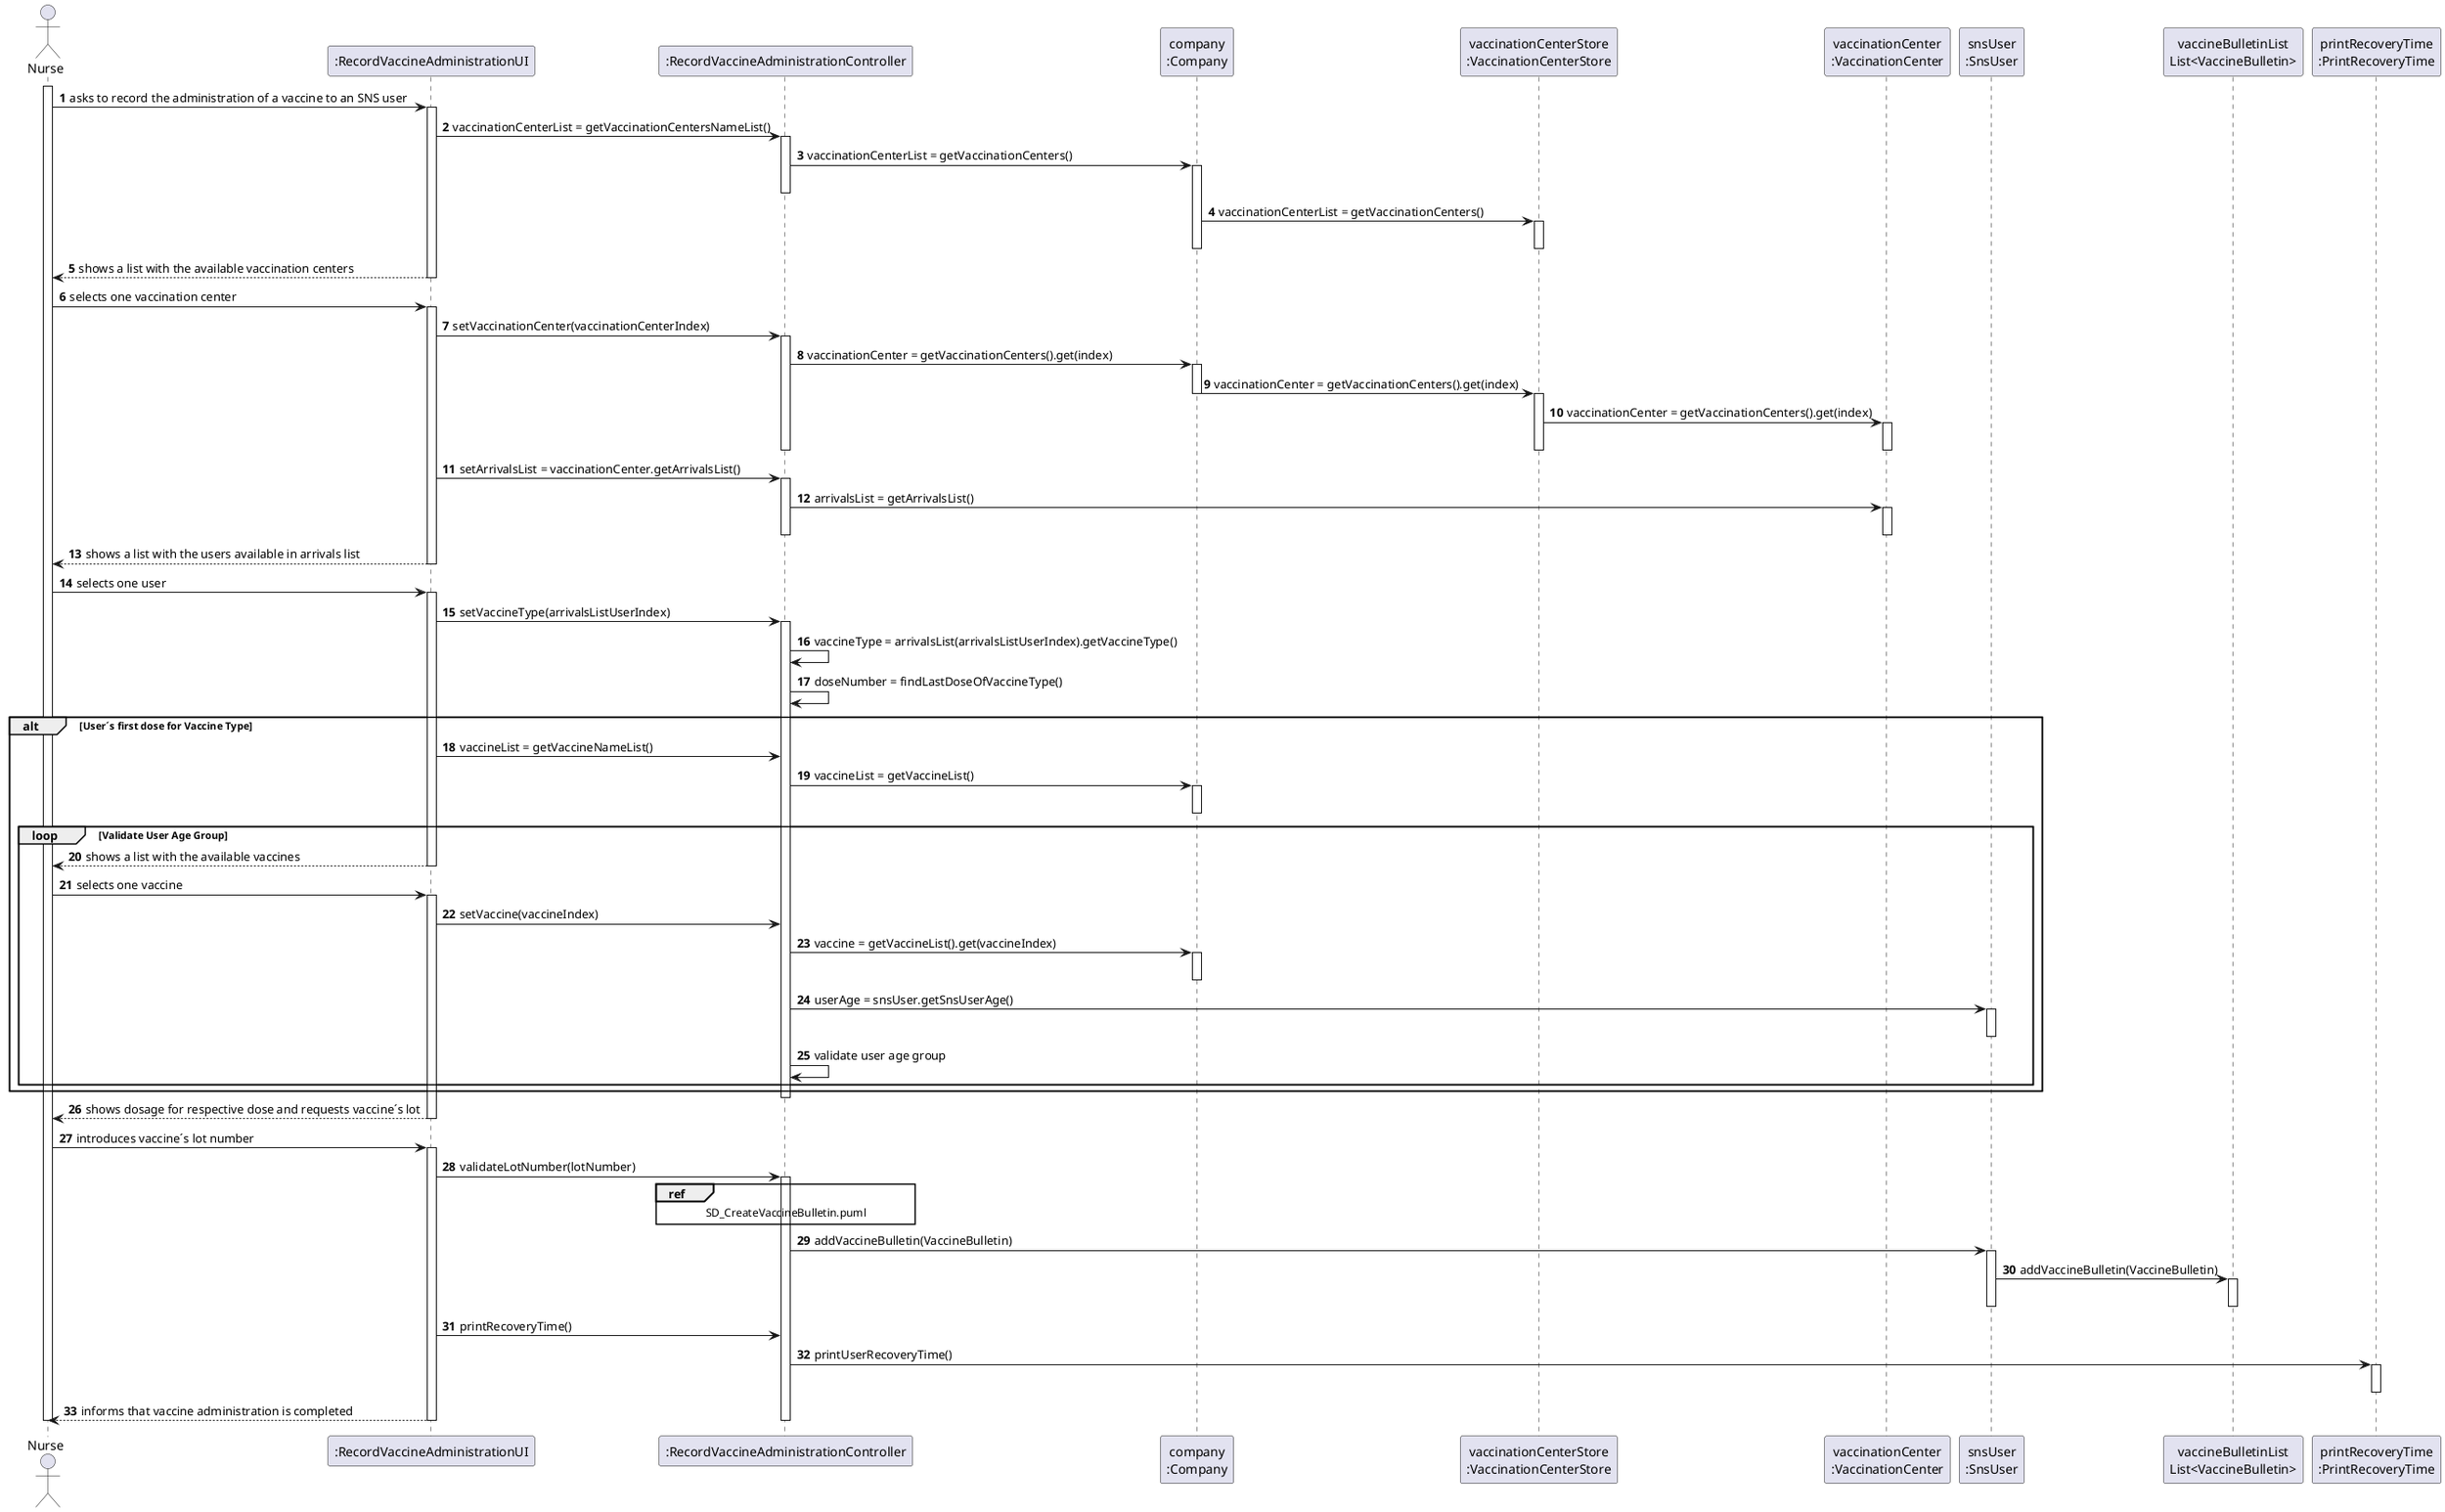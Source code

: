 @startuml

autonumber

actor Nurse as N

participant ":RecordVaccineAdministrationUI" as UI
participant ":RecordVaccineAdministrationController" as CTRL
participant "company\n:Company" as C
participant "vaccinationCenterStore\n:VaccinationCenterStore" as VS
participant "vaccinationCenter\n:VaccinationCenter" as VC
participant "snsUser\n:SnsUser" as SU
participant "vaccineBulletinList\nList<VaccineBulletin>" as L
participant "printRecoveryTime\n:PrintRecoveryTime" as PR

activate N
N -> UI : asks to record the administration of a vaccine to an SNS user
activate UI

UI -> CTRL : vaccinationCenterList = getVaccinationCentersNameList()
activate CTRL
CTRL -> C : vaccinationCenterList = getVaccinationCenters()
activate C
deactivate CTRL
C -> VS : vaccinationCenterList = getVaccinationCenters()
activate VS
deactivate VS
deactivate C
UI --> N : shows a list with the available vaccination centers
deactivate UI

N -> UI : selects one vaccination center
activate UI
UI -> CTRL : setVaccinationCenter(vaccinationCenterIndex)
activate CTRL
CTRL -> C : vaccinationCenter = getVaccinationCenters().get(index)
activate C
C -> VS : vaccinationCenter = getVaccinationCenters().get(index)
deactivate C
activate VS
VS -> VC : vaccinationCenter = getVaccinationCenters().get(index)
activate VC
deactivate VC
deactivate VS
deactivate CTRL

UI -> CTRL : setArrivalsList = vaccinationCenter.getArrivalsList()
activate CTRL
CTRL -> VC : arrivalsList = getArrivalsList()

activate VC
deactivate VC
deactivate CTRL

 UI --> N : shows a list with the users available in arrivals list
deactivate UI
N -> UI : selects one user

activate UI
UI -> CTRL : setVaccineType(arrivalsListUserIndex)
activate CTRL
CTRL -> CTRL : vaccineType = arrivalsList(arrivalsListUserIndex).getVaccineType()
CTRL -> CTRL : doseNumber = findLastDoseOfVaccineType()
alt User´s first dose for Vaccine Type
UI -> CTRL : vaccineList = getVaccineNameList()
CTRL -> C : vaccineList = getVaccineList()
activate C
deactivate C
loop Validate User Age Group
UI --> N : shows a list with the available vaccines
deactivate UI
N -> UI : selects one vaccine
activate UI
UI -> CTRL : setVaccine(vaccineIndex)
CTRL -> C : vaccine = getVaccineList().get(vaccineIndex)
activate C
deactivate C
CTRL -> SU : userAge = snsUser.getSnsUserAge()
activate SU
deactivate SU
CTRL -> CTRL : validate user age group
end
end
deactivate CTRL
UI --> N : shows dosage for respective dose and requests vaccine´s lot
deactivate UI
N -> UI : introduces vaccine´s lot number
activate UI

UI -> CTRL : validateLotNumber(lotNumber)
activate CTRL

ref over CTRL : SD_CreateVaccineBulletin.puml


CTRL -> SU : addVaccineBulletin(VaccineBulletin)
activate SU

SU -> L : addVaccineBulletin(VaccineBulletin)
activate L
deactivate L
deactivate SU
UI -> CTRL : printRecoveryTime()

CTRL -> PR : printUserRecoveryTime()
activate PR
deactivate PR

UI --> N : informs that vaccine administration is completed


deactivate CTRL
deactivate UI
deactivate N
@enduml
